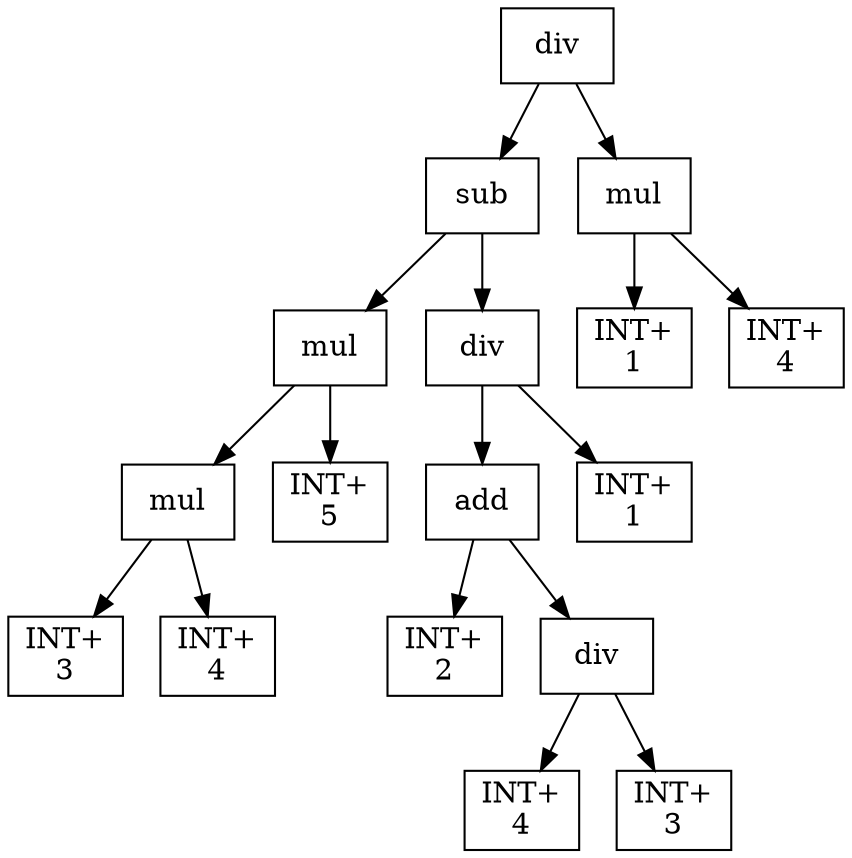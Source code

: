 digraph expr {
  node [shape=box];
  n1 [label="div"];
  n2 [label="sub"];
  n3 [label="mul"];
  n4 [label="mul"];
  n5 [label="INT+\n3"];
  n6 [label="INT+\n4"];
  n4 -> n5;
  n4 -> n6;
  n7 [label="INT+\n5"];
  n3 -> n4;
  n3 -> n7;
  n8 [label="div"];
  n9 [label="add"];
  n10 [label="INT+\n2"];
  n11 [label="div"];
  n12 [label="INT+\n4"];
  n13 [label="INT+\n3"];
  n11 -> n12;
  n11 -> n13;
  n9 -> n10;
  n9 -> n11;
  n14 [label="INT+\n1"];
  n8 -> n9;
  n8 -> n14;
  n2 -> n3;
  n2 -> n8;
  n15 [label="mul"];
  n16 [label="INT+\n1"];
  n17 [label="INT+\n4"];
  n15 -> n16;
  n15 -> n17;
  n1 -> n2;
  n1 -> n15;
}